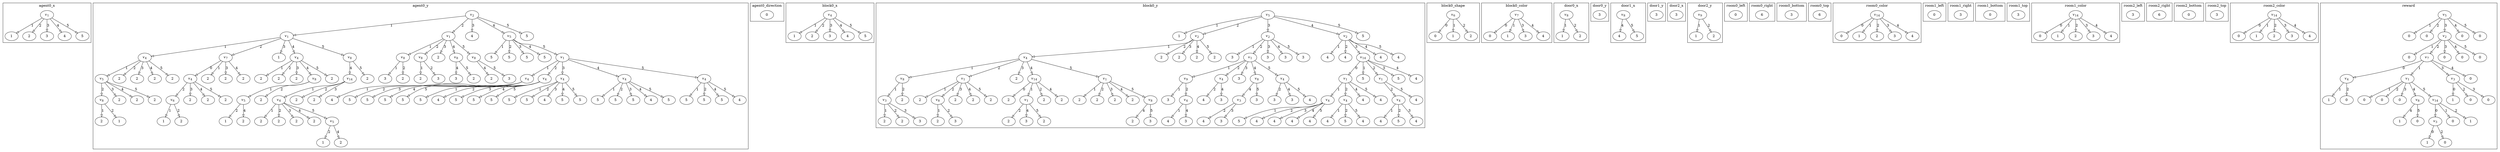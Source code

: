 digraph {
edge [arrowhead=empty]

subgraph cluster_agent0_x {
label="agent0_x"
agent0_x_n0 [label=<<i>v</i><sub>1</sub>>]
agent0_x_n0 -> agent0_x_n1 [label=<1>]
agent0_x_n1 [label="1"]
agent0_x_n0 -> agent0_x_n2 [label=<2>]
agent0_x_n2 [label="2"]
agent0_x_n0 -> agent0_x_n3 [label=<3>]
agent0_x_n3 [label="3"]
agent0_x_n0 -> agent0_x_n4 [label=<4>]
agent0_x_n4 [label="4"]
agent0_x_n0 -> agent0_x_n5 [label=<5>]
agent0_x_n5 [label="5"]
}

subgraph cluster_agent0_y {
label="agent0_y"
agent0_y_n0 [label=<<i>v</i><sub>2</sub>>]
agent0_y_n0 -> agent0_y_n1 [label=<1>]
agent0_y_n1 [label=<<i>v</i><sub>1</sub>>]
agent0_y_n1 -> agent0_y_n2 [label=<1>]
agent0_y_n2 [label=<<i>v</i><sub>4</sub>>]
agent0_y_n2 -> agent0_y_n3 [label=<1>]
agent0_y_n3 [label=<<i>v</i><sub>5</sub>>]
agent0_y_n3 -> agent0_y_n4 [label=<2>]
agent0_y_n4 [label=<<i>v</i><sub>8</sub>>]
agent0_y_n4 -> agent0_y_n5 [label=<1>]
agent0_y_n5 [label="2"]
agent0_y_n4 -> agent0_y_n6 [label=<2>]
agent0_y_n6 [label="1"]
agent0_y_n3 -> agent0_y_n7 [label=<3>]
agent0_y_n7 [label="2"]
agent0_y_n3 -> agent0_y_n8 [label=<4>]
agent0_y_n8 [label="2"]
agent0_y_n3 -> agent0_y_n9 [label=<5>]
agent0_y_n9 [label="2"]
agent0_y_n2 -> agent0_y_n10 [label=<2>]
agent0_y_n10 [label="2"]
agent0_y_n2 -> agent0_y_n11 [label=<3>]
agent0_y_n11 [label="2"]
agent0_y_n2 -> agent0_y_n12 [label=<4>]
agent0_y_n12 [label="2"]
agent0_y_n2 -> agent0_y_n13 [label=<5>]
agent0_y_n13 [label="2"]
agent0_y_n1 -> agent0_y_n14 [label=<2>]
agent0_y_n14 [label=<<i>v</i><sub>7</sub>>]
agent0_y_n14 -> agent0_y_n15 [label=<0>]
agent0_y_n15 [label=<<i>v</i><sub>4</sub>>]
agent0_y_n15 -> agent0_y_n16 [label=<2>]
agent0_y_n16 [label=<<i>v</i><sub>6</sub>>]
agent0_y_n16 -> agent0_y_n17 [label=<1>]
agent0_y_n17 [label="1"]
agent0_y_n16 -> agent0_y_n18 [label=<2>]
agent0_y_n18 [label="2"]
agent0_y_n15 -> agent0_y_n19 [label=<3>]
agent0_y_n19 [label="2"]
agent0_y_n15 -> agent0_y_n20 [label=<4>]
agent0_y_n20 [label="2"]
agent0_y_n15 -> agent0_y_n21 [label=<5>]
agent0_y_n21 [label="2"]
agent0_y_n14 -> agent0_y_n22 [label=<1>]
agent0_y_n22 [label="2"]
agent0_y_n14 -> agent0_y_n23 [label=<3>]
agent0_y_n23 [label="2"]
agent0_y_n14 -> agent0_y_n24 [label=<4>]
agent0_y_n24 [label="2"]
agent0_y_n1 -> agent0_y_n25 [label=<3>]
agent0_y_n25 [label="1"]
agent0_y_n1 -> agent0_y_n26 [label=<4>]
agent0_y_n26 [label=<<i>v</i><sub>4</sub>>]
agent0_y_n26 -> agent0_y_n27 [label=<1>]
agent0_y_n27 [label="2"]
agent0_y_n26 -> agent0_y_n28 [label=<2>]
agent0_y_n28 [label="2"]
agent0_y_n26 -> agent0_y_n29 [label=<3>]
agent0_y_n29 [label="2"]
agent0_y_n26 -> agent0_y_n30 [label=<4>]
agent0_y_n30 [label=<<i>v</i><sub>8</sub>>]
agent0_y_n30 -> agent0_y_n31 [label=<1>]
agent0_y_n31 [label=<<i>v</i><sub>5</sub>>]
agent0_y_n31 -> agent0_y_n32 [label=<2>]
agent0_y_n32 [label="1"]
agent0_y_n31 -> agent0_y_n33 [label=<4>]
agent0_y_n33 [label="2"]
agent0_y_n30 -> agent0_y_n34 [label=<2>]
agent0_y_n34 [label="2"]
agent0_y_n26 -> agent0_y_n35 [label=<5>]
agent0_y_n35 [label="2"]
agent0_y_n1 -> agent0_y_n36 [label=<5>]
agent0_y_n36 [label=<<i>v</i><sub>8</sub>>]
agent0_y_n36 -> agent0_y_n37 [label=<4>]
agent0_y_n37 [label=<<i>v</i><sub>14</sub>>]
agent0_y_n37 -> agent0_y_n38 [label=<1>]
agent0_y_n38 [label=<<i>v</i><sub>4</sub>>]
agent0_y_n38 -> agent0_y_n39 [label=<1>]
agent0_y_n39 [label="2"]
agent0_y_n38 -> agent0_y_n40 [label=<2>]
agent0_y_n40 [label="2"]
agent0_y_n38 -> agent0_y_n41 [label=<3>]
agent0_y_n41 [label="2"]
agent0_y_n38 -> agent0_y_n42 [label=<4>]
agent0_y_n42 [label="2"]
agent0_y_n38 -> agent0_y_n43 [label=<5>]
agent0_y_n43 [label=<<i>v</i><sub>5</sub>>]
agent0_y_n43 -> agent0_y_n44 [label=<2>]
agent0_y_n44 [label="1"]
agent0_y_n43 -> agent0_y_n45 [label=<4>]
agent0_y_n45 [label="2"]
agent0_y_n37 -> agent0_y_n46 [label=<2>]
agent0_y_n46 [label="2"]
agent0_y_n37 -> agent0_y_n47 [label=<3>]
agent0_y_n47 [label="2"]
agent0_y_n36 -> agent0_y_n48 [label=<5>]
agent0_y_n48 [label="2"]
agent0_y_n0 -> agent0_y_n49 [label=<2>]
agent0_y_n49 [label=<<i>v</i><sub>1</sub>>]
agent0_y_n49 -> agent0_y_n50 [label=<1>]
agent0_y_n50 [label=<<i>v</i><sub>8</sub>>]
agent0_y_n50 -> agent0_y_n51 [label=<1>]
agent0_y_n51 [label="3"]
agent0_y_n50 -> agent0_y_n52 [label=<2>]
agent0_y_n52 [label="2"]
agent0_y_n49 -> agent0_y_n53 [label=<2>]
agent0_y_n53 [label=<<i>v</i><sub>8</sub>>]
agent0_y_n53 -> agent0_y_n54 [label=<1>]
agent0_y_n54 [label="2"]
agent0_y_n53 -> agent0_y_n55 [label=<2>]
agent0_y_n55 [label="3"]
agent0_y_n49 -> agent0_y_n56 [label=<3>]
agent0_y_n56 [label="2"]
agent0_y_n49 -> agent0_y_n57 [label=<4>]
agent0_y_n57 [label=<<i>v</i><sub>8</sub>>]
agent0_y_n57 -> agent0_y_n58 [label=<4>]
agent0_y_n58 [label="3"]
agent0_y_n57 -> agent0_y_n59 [label=<5>]
agent0_y_n59 [label="2"]
agent0_y_n49 -> agent0_y_n60 [label=<5>]
agent0_y_n60 [label=<<i>v</i><sub>8</sub>>]
agent0_y_n60 -> agent0_y_n61 [label=<4>]
agent0_y_n61 [label="2"]
agent0_y_n60 -> agent0_y_n62 [label=<5>]
agent0_y_n62 [label="3"]
agent0_y_n0 -> agent0_y_n63 [label=<3>]
agent0_y_n63 [label="4"]
agent0_y_n0 -> agent0_y_n64 [label=<4>]
agent0_y_n64 [label=<<i>v</i><sub>5</sub>>]
agent0_y_n64 -> agent0_y_n65 [label=<1>]
agent0_y_n65 [label="5"]
agent0_y_n64 -> agent0_y_n66 [label=<2>]
agent0_y_n66 [label="5"]
agent0_y_n64 -> agent0_y_n67 [label=<3>]
agent0_y_n67 [label="5"]
agent0_y_n64 -> agent0_y_n68 [label=<4>]
agent0_y_n68 [label="5"]
agent0_y_n64 -> agent0_y_n69 [label=<5>]
agent0_y_n69 [label=<<i>v</i><sub>1</sub>>]
agent0_y_n69 -> agent0_y_n70 [label=<1>]
agent0_y_n70 [label=<<i>v</i><sub>4</sub>>]
agent0_y_n70 -> agent0_y_n71 [label=<1>]
agent0_y_n71 [label="4"]
agent0_y_n70 -> agent0_y_n72 [label=<2>]
agent0_y_n72 [label="5"]
agent0_y_n70 -> agent0_y_n73 [label=<3>]
agent0_y_n73 [label="5"]
agent0_y_n70 -> agent0_y_n74 [label=<4>]
agent0_y_n74 [label="5"]
agent0_y_n70 -> agent0_y_n75 [label=<5>]
agent0_y_n75 [label="5"]
agent0_y_n69 -> agent0_y_n76 [label=<2>]
agent0_y_n76 [label=<<i>v</i><sub>4</sub>>]
agent0_y_n76 -> agent0_y_n77 [label=<1>]
agent0_y_n77 [label="5"]
agent0_y_n76 -> agent0_y_n78 [label=<2>]
agent0_y_n78 [label="4"]
agent0_y_n76 -> agent0_y_n79 [label=<3>]
agent0_y_n79 [label="5"]
agent0_y_n76 -> agent0_y_n80 [label=<4>]
agent0_y_n80 [label="5"]
agent0_y_n76 -> agent0_y_n81 [label=<5>]
agent0_y_n81 [label="5"]
agent0_y_n69 -> agent0_y_n82 [label=<3>]
agent0_y_n82 [label=<<i>v</i><sub>4</sub>>]
agent0_y_n82 -> agent0_y_n83 [label=<1>]
agent0_y_n83 [label="5"]
agent0_y_n82 -> agent0_y_n84 [label=<2>]
agent0_y_n84 [label="5"]
agent0_y_n82 -> agent0_y_n85 [label=<3>]
agent0_y_n85 [label="4"]
agent0_y_n82 -> agent0_y_n86 [label=<4>]
agent0_y_n86 [label="5"]
agent0_y_n82 -> agent0_y_n87 [label=<5>]
agent0_y_n87 [label="5"]
agent0_y_n69 -> agent0_y_n88 [label=<4>]
agent0_y_n88 [label=<<i>v</i><sub>4</sub>>]
agent0_y_n88 -> agent0_y_n89 [label=<1>]
agent0_y_n89 [label="5"]
agent0_y_n88 -> agent0_y_n90 [label=<2>]
agent0_y_n90 [label="5"]
agent0_y_n88 -> agent0_y_n91 [label=<3>]
agent0_y_n91 [label="5"]
agent0_y_n88 -> agent0_y_n92 [label=<4>]
agent0_y_n92 [label="4"]
agent0_y_n88 -> agent0_y_n93 [label=<5>]
agent0_y_n93 [label="5"]
agent0_y_n69 -> agent0_y_n94 [label=<5>]
agent0_y_n94 [label=<<i>v</i><sub>4</sub>>]
agent0_y_n94 -> agent0_y_n95 [label=<1>]
agent0_y_n95 [label="5"]
agent0_y_n94 -> agent0_y_n96 [label=<2>]
agent0_y_n96 [label="5"]
agent0_y_n94 -> agent0_y_n97 [label=<4>]
agent0_y_n97 [label="5"]
agent0_y_n94 -> agent0_y_n98 [label=<5>]
agent0_y_n98 [label="4"]
agent0_y_n0 -> agent0_y_n99 [label=<5>]
agent0_y_n99 [label="5"]
}

subgraph cluster_agent0_direction {
label="agent0_direction"
agent0_direction_n0 [label="0"]
}

subgraph cluster_block0_x {
label="block0_x"
block0_x_n0 [label=<<i>v</i><sub>4</sub>>]
block0_x_n0 -> block0_x_n1 [label=<1>]
block0_x_n1 [label="1"]
block0_x_n0 -> block0_x_n2 [label=<2>]
block0_x_n2 [label="2"]
block0_x_n0 -> block0_x_n3 [label=<3>]
block0_x_n3 [label="3"]
block0_x_n0 -> block0_x_n4 [label=<4>]
block0_x_n4 [label="4"]
block0_x_n0 -> block0_x_n5 [label=<5>]
block0_x_n5 [label="5"]
}

subgraph cluster_block0_y {
label="block0_y"
block0_y_n0 [label=<<i>v</i><sub>5</sub>>]
block0_y_n0 -> block0_y_n1 [label=<1>]
block0_y_n1 [label="1"]
block0_y_n0 -> block0_y_n2 [label=<2>]
block0_y_n2 [label=<<i>v</i><sub>2</sub>>]
block0_y_n2 -> block0_y_n3 [label=<1>]
block0_y_n3 [label=<<i>v</i><sub>4</sub>>]
block0_y_n3 -> block0_y_n4 [label=<1>]
block0_y_n4 [label=<<i>v</i><sub>8</sub>>]
block0_y_n4 -> block0_y_n5 [label=<1>]
block0_y_n5 [label=<<i>v</i><sub>3</sub>>]
block0_y_n5 -> block0_y_n6 [label=<1>]
block0_y_n6 [label="2"]
block0_y_n5 -> block0_y_n7 [label=<2>]
block0_y_n7 [label="2"]
block0_y_n5 -> block0_y_n8 [label=<3>]
block0_y_n8 [label="3"]
block0_y_n4 -> block0_y_n9 [label=<2>]
block0_y_n9 [label="2"]
block0_y_n3 -> block0_y_n10 [label=<2>]
block0_y_n10 [label=<<i>v</i><sub>1</sub>>]
block0_y_n10 -> block0_y_n11 [label=<1>]
block0_y_n11 [label="2"]
block0_y_n10 -> block0_y_n12 [label=<2>]
block0_y_n12 [label=<<i>v</i><sub>8</sub>>]
block0_y_n12 -> block0_y_n13 [label=<1>]
block0_y_n13 [label="2"]
block0_y_n12 -> block0_y_n14 [label=<2>]
block0_y_n14 [label="3"]
block0_y_n10 -> block0_y_n15 [label=<3>]
block0_y_n15 [label="2"]
block0_y_n10 -> block0_y_n16 [label=<4>]
block0_y_n16 [label="2"]
block0_y_n10 -> block0_y_n17 [label=<5>]
block0_y_n17 [label="2"]
block0_y_n3 -> block0_y_n18 [label=<3>]
block0_y_n18 [label="2"]
block0_y_n3 -> block0_y_n19 [label=<4>]
block0_y_n19 [label=<<i>v</i><sub>14</sub>>]
block0_y_n19 -> block0_y_n20 [label=<0>]
block0_y_n20 [label="2"]
block0_y_n19 -> block0_y_n21 [label=<1>]
block0_y_n21 [label=<<i>v</i><sub>1</sub>>]
block0_y_n21 -> block0_y_n22 [label=<2>]
block0_y_n22 [label="2"]
block0_y_n21 -> block0_y_n23 [label=<4>]
block0_y_n23 [label="3"]
block0_y_n21 -> block0_y_n24 [label=<5>]
block0_y_n24 [label="2"]
block0_y_n19 -> block0_y_n25 [label=<2>]
block0_y_n25 [label="2"]
block0_y_n19 -> block0_y_n26 [label=<4>]
block0_y_n26 [label="2"]
block0_y_n3 -> block0_y_n27 [label=<5>]
block0_y_n27 [label=<<i>v</i><sub>1</sub>>]
block0_y_n27 -> block0_y_n28 [label=<1>]
block0_y_n28 [label="2"]
block0_y_n27 -> block0_y_n29 [label=<2>]
block0_y_n29 [label="2"]
block0_y_n27 -> block0_y_n30 [label=<3>]
block0_y_n30 [label="2"]
block0_y_n27 -> block0_y_n31 [label=<4>]
block0_y_n31 [label="2"]
block0_y_n27 -> block0_y_n32 [label=<5>]
block0_y_n32 [label=<<i>v</i><sub>8</sub>>]
block0_y_n32 -> block0_y_n33 [label=<4>]
block0_y_n33 [label="2"]
block0_y_n32 -> block0_y_n34 [label=<5>]
block0_y_n34 [label="3"]
block0_y_n2 -> block0_y_n35 [label=<2>]
block0_y_n35 [label="2"]
block0_y_n2 -> block0_y_n36 [label=<3>]
block0_y_n36 [label="2"]
block0_y_n2 -> block0_y_n37 [label=<4>]
block0_y_n37 [label="2"]
block0_y_n2 -> block0_y_n38 [label=<5>]
block0_y_n38 [label="2"]
block0_y_n0 -> block0_y_n39 [label=<3>]
block0_y_n39 [label=<<i>v</i><sub>2</sub>>]
block0_y_n39 -> block0_y_n40 [label=<1>]
block0_y_n40 [label="3"]
block0_y_n39 -> block0_y_n41 [label=<2>]
block0_y_n41 [label=<<i>v</i><sub>1</sub>>]
block0_y_n41 -> block0_y_n42 [label=<1>]
block0_y_n42 [label=<<i>v</i><sub>9</sub>>]
block0_y_n42 -> block0_y_n43 [label=<1>]
block0_y_n43 [label="3"]
block0_y_n42 -> block0_y_n44 [label=<2>]
block0_y_n44 [label=<<i>v</i><sub>4</sub>>]
block0_y_n44 -> block0_y_n45 [label=<1>]
block0_y_n45 [label="4"]
block0_y_n44 -> block0_y_n46 [label=<4>]
block0_y_n46 [label="3"]
block0_y_n41 -> block0_y_n47 [label=<2>]
block0_y_n47 [label=<<i>v</i><sub>4</sub>>]
block0_y_n47 -> block0_y_n48 [label=<2>]
block0_y_n48 [label="4"]
block0_y_n47 -> block0_y_n49 [label=<4>]
block0_y_n49 [label="3"]
block0_y_n41 -> block0_y_n50 [label=<3>]
block0_y_n50 [label="3"]
block0_y_n41 -> block0_y_n51 [label=<4>]
block0_y_n51 [label=<<i>v</i><sub>8</sub>>]
block0_y_n51 -> block0_y_n52 [label=<4>]
block0_y_n52 [label=<<i>v</i><sub>3</sub>>]
block0_y_n52 -> block0_y_n53 [label=<2>]
block0_y_n53 [label="4"]
block0_y_n52 -> block0_y_n54 [label=<3>]
block0_y_n54 [label="3"]
block0_y_n51 -> block0_y_n55 [label=<5>]
block0_y_n55 [label="3"]
block0_y_n41 -> block0_y_n56 [label=<5>]
block0_y_n56 [label=<<i>v</i><sub>4</sub>>]
block0_y_n56 -> block0_y_n57 [label=<2>]
block0_y_n57 [label="3"]
block0_y_n56 -> block0_y_n58 [label=<4>]
block0_y_n58 [label="3"]
block0_y_n56 -> block0_y_n59 [label=<5>]
block0_y_n59 [label="4"]
block0_y_n39 -> block0_y_n60 [label=<3>]
block0_y_n60 [label="3"]
block0_y_n39 -> block0_y_n61 [label=<4>]
block0_y_n61 [label="3"]
block0_y_n39 -> block0_y_n62 [label=<5>]
block0_y_n62 [label="3"]
block0_y_n0 -> block0_y_n63 [label=<4>]
block0_y_n63 [label=<<i>v</i><sub>2</sub>>]
block0_y_n63 -> block0_y_n64 [label=<1>]
block0_y_n64 [label="4"]
block0_y_n63 -> block0_y_n65 [label=<2>]
block0_y_n65 [label="4"]
block0_y_n63 -> block0_y_n66 [label=<3>]
block0_y_n66 [label=<<i>v</i><sub>14</sub>>]
block0_y_n66 -> block0_y_n67 [label=<0>]
block0_y_n67 [label=<<i>v</i><sub>1</sub>>]
block0_y_n67 -> block0_y_n68 [label=<1>]
block0_y_n68 [label=<<i>v</i><sub>4</sub>>]
block0_y_n68 -> block0_y_n69 [label=<1>]
block0_y_n69 [label="5"]
block0_y_n68 -> block0_y_n70 [label=<2>]
block0_y_n70 [label="4"]
block0_y_n68 -> block0_y_n71 [label=<3>]
block0_y_n71 [label="4"]
block0_y_n68 -> block0_y_n72 [label=<4>]
block0_y_n72 [label="4"]
block0_y_n68 -> block0_y_n73 [label=<5>]
block0_y_n73 [label="4"]
block0_y_n67 -> block0_y_n74 [label=<2>]
block0_y_n74 [label=<<i>v</i><sub>4</sub>>]
block0_y_n74 -> block0_y_n75 [label=<1>]
block0_y_n75 [label="4"]
block0_y_n74 -> block0_y_n76 [label=<2>]
block0_y_n76 [label="5"]
block0_y_n74 -> block0_y_n77 [label=<5>]
block0_y_n77 [label="4"]
block0_y_n67 -> block0_y_n78 [label=<4>]
block0_y_n78 [label="4"]
block0_y_n67 -> block0_y_n79 [label=<5>]
block0_y_n79 [label="4"]
block0_y_n66 -> block0_y_n80 [label=<1>]
block0_y_n80 [label="5"]
block0_y_n66 -> block0_y_n81 [label=<2>]
block0_y_n81 [label=<<i>v</i><sub>1</sub>>]
block0_y_n81 -> block0_y_n82 [label=<2>]
block0_y_n82 [label=<<i>v</i><sub>4</sub>>]
block0_y_n82 -> block0_y_n83 [label=<1>]
block0_y_n83 [label="4"]
block0_y_n82 -> block0_y_n84 [label=<2>]
block0_y_n84 [label="5"]
block0_y_n82 -> block0_y_n85 [label=<3>]
block0_y_n85 [label="4"]
block0_y_n81 -> block0_y_n86 [label=<5>]
block0_y_n86 [label="4"]
block0_y_n66 -> block0_y_n87 [label=<3>]
block0_y_n87 [label="5"]
block0_y_n66 -> block0_y_n88 [label=<4>]
block0_y_n88 [label="4"]
block0_y_n63 -> block0_y_n89 [label=<4>]
block0_y_n89 [label="4"]
block0_y_n63 -> block0_y_n90 [label=<5>]
block0_y_n90 [label="4"]
block0_y_n0 -> block0_y_n91 [label=<5>]
block0_y_n91 [label="5"]
}

subgraph cluster_block0_shape {
label="block0_shape"
block0_shape_n0 [label=<<i>v</i><sub>6</sub>>]
block0_shape_n0 -> block0_shape_n1 [label=<0>]
block0_shape_n1 [label="0"]
block0_shape_n0 -> block0_shape_n2 [label=<1>]
block0_shape_n2 [label="1"]
block0_shape_n0 -> block0_shape_n3 [label=<2>]
block0_shape_n3 [label="2"]
}

subgraph cluster_block0_color {
label="block0_color"
block0_color_n0 [label=<<i>v</i><sub>7</sub>>]
block0_color_n0 -> block0_color_n1 [label=<0>]
block0_color_n1 [label="0"]
block0_color_n0 -> block0_color_n2 [label=<1>]
block0_color_n2 [label="1"]
block0_color_n0 -> block0_color_n3 [label=<3>]
block0_color_n3 [label="3"]
block0_color_n0 -> block0_color_n4 [label=<4>]
block0_color_n4 [label="4"]
}

subgraph cluster_door0_x {
label="door0_x"
door0_x_n0 [label=<<i>v</i><sub>8</sub>>]
door0_x_n0 -> door0_x_n1 [label=<1>]
door0_x_n1 [label="1"]
door0_x_n0 -> door0_x_n2 [label=<2>]
door0_x_n2 [label="2"]
}

subgraph cluster_door0_y {
label="door0_y"
door0_y_n0 [label="3"]
}

subgraph cluster_door1_x {
label="door1_x"
door1_x_n0 [label=<<i>v</i><sub>8</sub>>]
door1_x_n0 -> door1_x_n1 [label=<4>]
door1_x_n1 [label="4"]
door1_x_n0 -> door1_x_n2 [label=<5>]
door1_x_n2 [label="5"]
}

subgraph cluster_door1_y {
label="door1_y"
door1_y_n0 [label="3"]
}

subgraph cluster_door2_x {
label="door2_x"
door2_x_n0 [label="3"]
}

subgraph cluster_door2_y {
label="door2_y"
door2_y_n0 [label=<<i>v</i><sub>9</sub>>]
door2_y_n0 -> door2_y_n1 [label=<1>]
door2_y_n1 [label="1"]
door2_y_n0 -> door2_y_n2 [label=<2>]
door2_y_n2 [label="2"]
}

subgraph cluster_room0_left {
label="room0_left"
room0_left_n0 [label="0"]
}

subgraph cluster_room0_right {
label="room0_right"
room0_right_n0 [label="6"]
}

subgraph cluster_room0_bottom {
label="room0_bottom"
room0_bottom_n0 [label="3"]
}

subgraph cluster_room0_top {
label="room0_top"
room0_top_n0 [label="6"]
}

subgraph cluster_room0_color {
label="room0_color"
room0_color_n0 [label=<<i>v</i><sub>14</sub>>]
room0_color_n0 -> room0_color_n1 [label=<0>]
room0_color_n1 [label="0"]
room0_color_n0 -> room0_color_n2 [label=<1>]
room0_color_n2 [label="1"]
room0_color_n0 -> room0_color_n3 [label=<2>]
room0_color_n3 [label="2"]
room0_color_n0 -> room0_color_n4 [label=<3>]
room0_color_n4 [label="3"]
room0_color_n0 -> room0_color_n5 [label=<4>]
room0_color_n5 [label="4"]
}

subgraph cluster_room1_left {
label="room1_left"
room1_left_n0 [label="0"]
}

subgraph cluster_room1_right {
label="room1_right"
room1_right_n0 [label="3"]
}

subgraph cluster_room1_bottom {
label="room1_bottom"
room1_bottom_n0 [label="0"]
}

subgraph cluster_room1_top {
label="room1_top"
room1_top_n0 [label="3"]
}

subgraph cluster_room1_color {
label="room1_color"
room1_color_n0 [label=<<i>v</i><sub>14</sub>>]
room1_color_n0 -> room1_color_n1 [label=<0>]
room1_color_n1 [label="0"]
room1_color_n0 -> room1_color_n2 [label=<1>]
room1_color_n2 [label="1"]
room1_color_n0 -> room1_color_n3 [label=<2>]
room1_color_n3 [label="2"]
room1_color_n0 -> room1_color_n4 [label=<3>]
room1_color_n4 [label="3"]
room1_color_n0 -> room1_color_n5 [label=<4>]
room1_color_n5 [label="4"]
}

subgraph cluster_room2_left {
label="room2_left"
room2_left_n0 [label="3"]
}

subgraph cluster_room2_right {
label="room2_right"
room2_right_n0 [label="6"]
}

subgraph cluster_room2_bottom {
label="room2_bottom"
room2_bottom_n0 [label="0"]
}

subgraph cluster_room2_top {
label="room2_top"
room2_top_n0 [label="3"]
}

subgraph cluster_room2_color {
label="room2_color"
room2_color_n0 [label=<<i>v</i><sub>14</sub>>]
room2_color_n0 -> room2_color_n1 [label=<0>]
room2_color_n1 [label="0"]
room2_color_n0 -> room2_color_n2 [label=<1>]
room2_color_n2 [label="1"]
room2_color_n0 -> room2_color_n3 [label=<2>]
room2_color_n3 [label="2"]
room2_color_n0 -> room2_color_n4 [label=<3>]
room2_color_n4 [label="3"]
room2_color_n0 -> room2_color_n5 [label=<4>]
room2_color_n5 [label="4"]
}

subgraph cluster_reward {
label="reward"
reward_n0 [label=<<i>v</i><sub>5</sub>>]
reward_n0 -> reward_n1 [label=<1>]
reward_n1 [label="0"]
reward_n0 -> reward_n2 [label=<2>]
reward_n2 [label="0"]
reward_n0 -> reward_n3 [label=<3>]
reward_n3 [label=<<i>v</i><sub>2</sub>>]
reward_n3 -> reward_n4 [label=<1>]
reward_n4 [label="0"]
reward_n3 -> reward_n5 [label=<2>]
reward_n5 [label=<<i>v</i><sub>7</sub>>]
reward_n5 -> reward_n6 [label=<0>]
reward_n6 [label=<<i>v</i><sub>4</sub>>]
reward_n6 -> reward_n7 [label=<1>]
reward_n7 [label="1"]
reward_n6 -> reward_n8 [label=<2>]
reward_n8 [label="0"]
reward_n5 -> reward_n9 [label=<1>]
reward_n9 [label=<<i>v</i><sub>1</sub>>]
reward_n9 -> reward_n10 [label=<1>]
reward_n10 [label="0"]
reward_n9 -> reward_n11 [label=<2>]
reward_n11 [label="0"]
reward_n9 -> reward_n12 [label=<3>]
reward_n12 [label="0"]
reward_n9 -> reward_n13 [label=<4>]
reward_n13 [label=<<i>v</i><sub>8</sub>>]
reward_n13 -> reward_n14 [label=<4>]
reward_n14 [label="1"]
reward_n13 -> reward_n15 [label=<5>]
reward_n15 [label="0"]
reward_n9 -> reward_n16 [label=<5>]
reward_n16 [label=<<i>v</i><sub>14</sub>>]
reward_n16 -> reward_n17 [label=<0>]
reward_n17 [label=<<i>v</i><sub>3</sub>>]
reward_n17 -> reward_n18 [label=<0>]
reward_n18 [label="1"]
reward_n17 -> reward_n19 [label=<2>]
reward_n19 [label="0"]
reward_n16 -> reward_n20 [label=<1>]
reward_n20 [label="0"]
reward_n16 -> reward_n21 [label=<2>]
reward_n21 [label="1"]
reward_n5 -> reward_n22 [label=<3>]
reward_n22 [label=<<i>v</i><sub>3</sub>>]
reward_n22 -> reward_n23 [label=<0>]
reward_n23 [label="1"]
reward_n22 -> reward_n24 [label=<2>]
reward_n24 [label="0"]
reward_n22 -> reward_n25 [label=<3>]
reward_n25 [label="0"]
reward_n5 -> reward_n26 [label=<4>]
reward_n26 [label="0"]
reward_n3 -> reward_n27 [label=<3>]
reward_n27 [label="0"]
reward_n3 -> reward_n28 [label=<4>]
reward_n28 [label="0"]
reward_n3 -> reward_n29 [label=<5>]
reward_n29 [label="0"]
reward_n0 -> reward_n30 [label=<4>]
reward_n30 [label="0"]
reward_n0 -> reward_n31 [label=<5>]
reward_n31 [label="0"]
}
}
